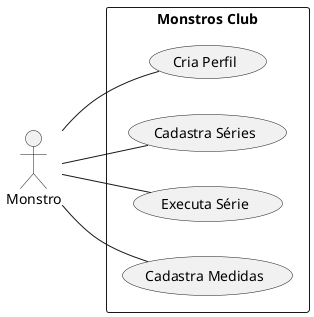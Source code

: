 @startuml
left to right direction
skinparam packageStyle rectangle
actor Monstro
' actor clerk
rectangle "Monstros Club" {
  Monstro -- (Cria Perfil)
  Monstro -- (Cadastra Séries)
  Monstro -- (Executa Série)
  Monstro -- (Cadastra Medidas)
  ' (checkout) .> (payment) : include
  ' (help) .> (checkout) : extends
  ' (checkout) -- clerk
}
@enduml
